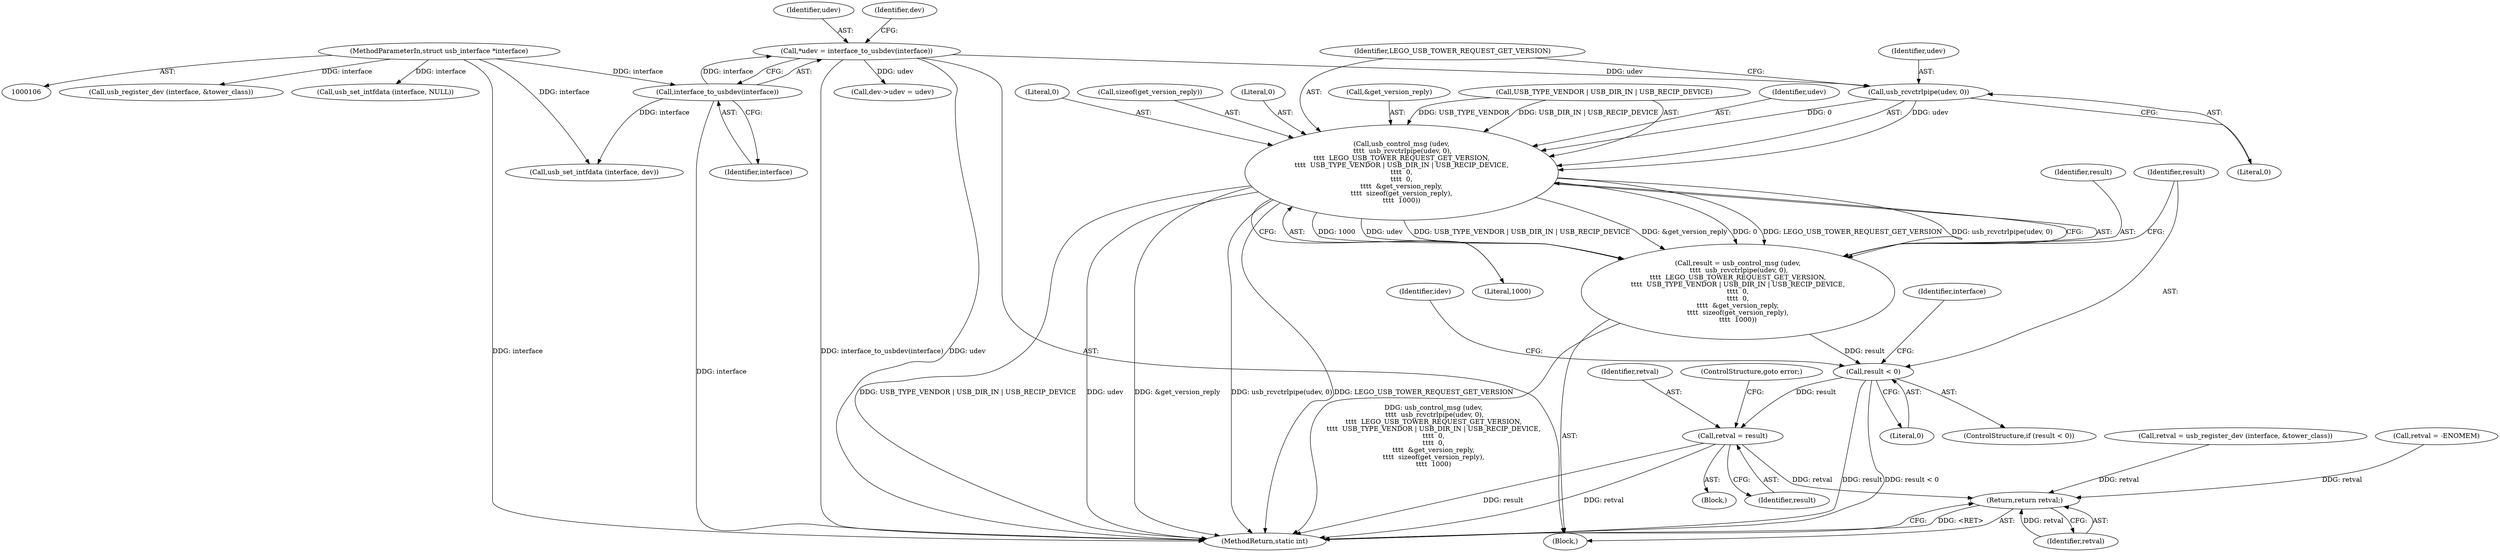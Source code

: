 digraph "0_linux_2fae9e5a7babada041e2e161699ade2447a01989@pointer" {
"1000453" [label="(Call,usb_rcvctrlpipe(udev, 0))"];
"1000118" [label="(Call,*udev = interface_to_usbdev(interface))"];
"1000120" [label="(Call,interface_to_usbdev(interface))"];
"1000107" [label="(MethodParameterIn,struct usb_interface *interface)"];
"1000451" [label="(Call,usb_control_msg (udev,\n \t\t\t\t  usb_rcvctrlpipe(udev, 0),\n\t\t\t\t  LEGO_USB_TOWER_REQUEST_GET_VERSION,\n\t\t\t\t  USB_TYPE_VENDOR | USB_DIR_IN | USB_RECIP_DEVICE,\n\t\t\t\t  0,\n\t\t\t\t  0,\n\t\t\t\t  &get_version_reply,\n\t\t\t\t  sizeof(get_version_reply),\n\t\t\t\t  1000))"];
"1000449" [label="(Call,result = usb_control_msg (udev,\n \t\t\t\t  usb_rcvctrlpipe(udev, 0),\n\t\t\t\t  LEGO_USB_TOWER_REQUEST_GET_VERSION,\n\t\t\t\t  USB_TYPE_VENDOR | USB_DIR_IN | USB_RECIP_DEVICE,\n\t\t\t\t  0,\n\t\t\t\t  0,\n\t\t\t\t  &get_version_reply,\n\t\t\t\t  sizeof(get_version_reply),\n\t\t\t\t  1000))"];
"1000470" [label="(Call,result < 0)"];
"1000477" [label="(Call,retval = result)"];
"1000503" [label="(Return,return retval;)"];
"1000464" [label="(Call,&get_version_reply)"];
"1000118" [label="(Call,*udev = interface_to_usbdev(interface))"];
"1000457" [label="(Call,USB_TYPE_VENDOR | USB_DIR_IN | USB_RECIP_DEVICE)"];
"1000413" [label="(Call,usb_register_dev (interface, &tower_class))"];
"1000478" [label="(Identifier,retval)"];
"1000452" [label="(Identifier,udev)"];
"1000119" [label="(Identifier,udev)"];
"1000454" [label="(Identifier,udev)"];
"1000453" [label="(Call,usb_rcvctrlpipe(udev, 0))"];
"1000477" [label="(Call,retval = result)"];
"1000484" [label="(Identifier,interface)"];
"1000451" [label="(Call,usb_control_msg (udev,\n \t\t\t\t  usb_rcvctrlpipe(udev, 0),\n\t\t\t\t  LEGO_USB_TOWER_REQUEST_GET_VERSION,\n\t\t\t\t  USB_TYPE_VENDOR | USB_DIR_IN | USB_RECIP_DEVICE,\n\t\t\t\t  0,\n\t\t\t\t  0,\n\t\t\t\t  &get_version_reply,\n\t\t\t\t  sizeof(get_version_reply),\n\t\t\t\t  1000))"];
"1000463" [label="(Literal,0)"];
"1000124" [label="(Identifier,dev)"];
"1000504" [label="(Identifier,retval)"];
"1000423" [label="(Call,usb_set_intfdata (interface, NULL))"];
"1000479" [label="(Identifier,result)"];
"1000151" [label="(Call,dev->udev = udev)"];
"1000408" [label="(Call,usb_set_intfdata (interface, dev))"];
"1000411" [label="(Call,retval = usb_register_dev (interface, &tower_class))"];
"1000456" [label="(Identifier,LEGO_USB_TOWER_REQUEST_GET_VERSION)"];
"1000450" [label="(Identifier,result)"];
"1000466" [label="(Call,sizeof(get_version_reply))"];
"1000473" [label="(Block,)"];
"1000131" [label="(Call,retval = -ENOMEM)"];
"1000480" [label="(ControlStructure,goto error;)"];
"1000469" [label="(ControlStructure,if (result < 0))"];
"1000121" [label="(Identifier,interface)"];
"1000120" [label="(Call,interface_to_usbdev(interface))"];
"1000107" [label="(MethodParameterIn,struct usb_interface *interface)"];
"1000475" [label="(Identifier,idev)"];
"1000503" [label="(Return,return retval;)"];
"1000505" [label="(MethodReturn,static int)"];
"1000109" [label="(Block,)"];
"1000471" [label="(Identifier,result)"];
"1000449" [label="(Call,result = usb_control_msg (udev,\n \t\t\t\t  usb_rcvctrlpipe(udev, 0),\n\t\t\t\t  LEGO_USB_TOWER_REQUEST_GET_VERSION,\n\t\t\t\t  USB_TYPE_VENDOR | USB_DIR_IN | USB_RECIP_DEVICE,\n\t\t\t\t  0,\n\t\t\t\t  0,\n\t\t\t\t  &get_version_reply,\n\t\t\t\t  sizeof(get_version_reply),\n\t\t\t\t  1000))"];
"1000472" [label="(Literal,0)"];
"1000455" [label="(Literal,0)"];
"1000470" [label="(Call,result < 0)"];
"1000468" [label="(Literal,1000)"];
"1000462" [label="(Literal,0)"];
"1000453" -> "1000451"  [label="AST: "];
"1000453" -> "1000455"  [label="CFG: "];
"1000454" -> "1000453"  [label="AST: "];
"1000455" -> "1000453"  [label="AST: "];
"1000456" -> "1000453"  [label="CFG: "];
"1000453" -> "1000451"  [label="DDG: udev"];
"1000453" -> "1000451"  [label="DDG: 0"];
"1000118" -> "1000453"  [label="DDG: udev"];
"1000118" -> "1000109"  [label="AST: "];
"1000118" -> "1000120"  [label="CFG: "];
"1000119" -> "1000118"  [label="AST: "];
"1000120" -> "1000118"  [label="AST: "];
"1000124" -> "1000118"  [label="CFG: "];
"1000118" -> "1000505"  [label="DDG: interface_to_usbdev(interface)"];
"1000118" -> "1000505"  [label="DDG: udev"];
"1000120" -> "1000118"  [label="DDG: interface"];
"1000118" -> "1000151"  [label="DDG: udev"];
"1000120" -> "1000121"  [label="CFG: "];
"1000121" -> "1000120"  [label="AST: "];
"1000120" -> "1000505"  [label="DDG: interface"];
"1000107" -> "1000120"  [label="DDG: interface"];
"1000120" -> "1000408"  [label="DDG: interface"];
"1000107" -> "1000106"  [label="AST: "];
"1000107" -> "1000505"  [label="DDG: interface"];
"1000107" -> "1000408"  [label="DDG: interface"];
"1000107" -> "1000413"  [label="DDG: interface"];
"1000107" -> "1000423"  [label="DDG: interface"];
"1000451" -> "1000449"  [label="AST: "];
"1000451" -> "1000468"  [label="CFG: "];
"1000452" -> "1000451"  [label="AST: "];
"1000456" -> "1000451"  [label="AST: "];
"1000457" -> "1000451"  [label="AST: "];
"1000462" -> "1000451"  [label="AST: "];
"1000463" -> "1000451"  [label="AST: "];
"1000464" -> "1000451"  [label="AST: "];
"1000466" -> "1000451"  [label="AST: "];
"1000468" -> "1000451"  [label="AST: "];
"1000449" -> "1000451"  [label="CFG: "];
"1000451" -> "1000505"  [label="DDG: USB_TYPE_VENDOR | USB_DIR_IN | USB_RECIP_DEVICE"];
"1000451" -> "1000505"  [label="DDG: udev"];
"1000451" -> "1000505"  [label="DDG: &get_version_reply"];
"1000451" -> "1000505"  [label="DDG: usb_rcvctrlpipe(udev, 0)"];
"1000451" -> "1000505"  [label="DDG: LEGO_USB_TOWER_REQUEST_GET_VERSION"];
"1000451" -> "1000449"  [label="DDG: 1000"];
"1000451" -> "1000449"  [label="DDG: udev"];
"1000451" -> "1000449"  [label="DDG: USB_TYPE_VENDOR | USB_DIR_IN | USB_RECIP_DEVICE"];
"1000451" -> "1000449"  [label="DDG: &get_version_reply"];
"1000451" -> "1000449"  [label="DDG: 0"];
"1000451" -> "1000449"  [label="DDG: LEGO_USB_TOWER_REQUEST_GET_VERSION"];
"1000451" -> "1000449"  [label="DDG: usb_rcvctrlpipe(udev, 0)"];
"1000457" -> "1000451"  [label="DDG: USB_TYPE_VENDOR"];
"1000457" -> "1000451"  [label="DDG: USB_DIR_IN | USB_RECIP_DEVICE"];
"1000449" -> "1000109"  [label="AST: "];
"1000450" -> "1000449"  [label="AST: "];
"1000471" -> "1000449"  [label="CFG: "];
"1000449" -> "1000505"  [label="DDG: usb_control_msg (udev,\n \t\t\t\t  usb_rcvctrlpipe(udev, 0),\n\t\t\t\t  LEGO_USB_TOWER_REQUEST_GET_VERSION,\n\t\t\t\t  USB_TYPE_VENDOR | USB_DIR_IN | USB_RECIP_DEVICE,\n\t\t\t\t  0,\n\t\t\t\t  0,\n\t\t\t\t  &get_version_reply,\n\t\t\t\t  sizeof(get_version_reply),\n\t\t\t\t  1000)"];
"1000449" -> "1000470"  [label="DDG: result"];
"1000470" -> "1000469"  [label="AST: "];
"1000470" -> "1000472"  [label="CFG: "];
"1000471" -> "1000470"  [label="AST: "];
"1000472" -> "1000470"  [label="AST: "];
"1000475" -> "1000470"  [label="CFG: "];
"1000484" -> "1000470"  [label="CFG: "];
"1000470" -> "1000505"  [label="DDG: result"];
"1000470" -> "1000505"  [label="DDG: result < 0"];
"1000470" -> "1000477"  [label="DDG: result"];
"1000477" -> "1000473"  [label="AST: "];
"1000477" -> "1000479"  [label="CFG: "];
"1000478" -> "1000477"  [label="AST: "];
"1000479" -> "1000477"  [label="AST: "];
"1000480" -> "1000477"  [label="CFG: "];
"1000477" -> "1000505"  [label="DDG: result"];
"1000477" -> "1000505"  [label="DDG: retval"];
"1000477" -> "1000503"  [label="DDG: retval"];
"1000503" -> "1000109"  [label="AST: "];
"1000503" -> "1000504"  [label="CFG: "];
"1000504" -> "1000503"  [label="AST: "];
"1000505" -> "1000503"  [label="CFG: "];
"1000503" -> "1000505"  [label="DDG: <RET>"];
"1000504" -> "1000503"  [label="DDG: retval"];
"1000411" -> "1000503"  [label="DDG: retval"];
"1000131" -> "1000503"  [label="DDG: retval"];
}
